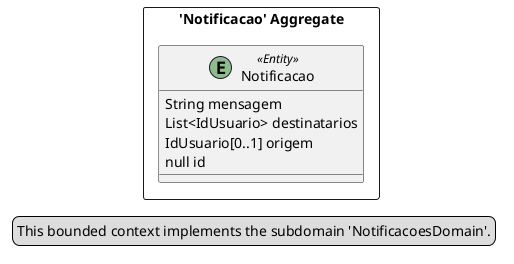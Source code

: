 @startuml

skinparam componentStyle uml2

package "'Notificacao' Aggregate" <<Rectangle>> {
	class Notificacao <<(E,DarkSeaGreen) Entity>> {
		String mensagem
		List<IdUsuario> destinatarios
		IdUsuario[0..1] origem
		null id
	}
}
legend left
  This bounded context implements the subdomain 'NotificacoesDomain'.
end legend


@enduml
